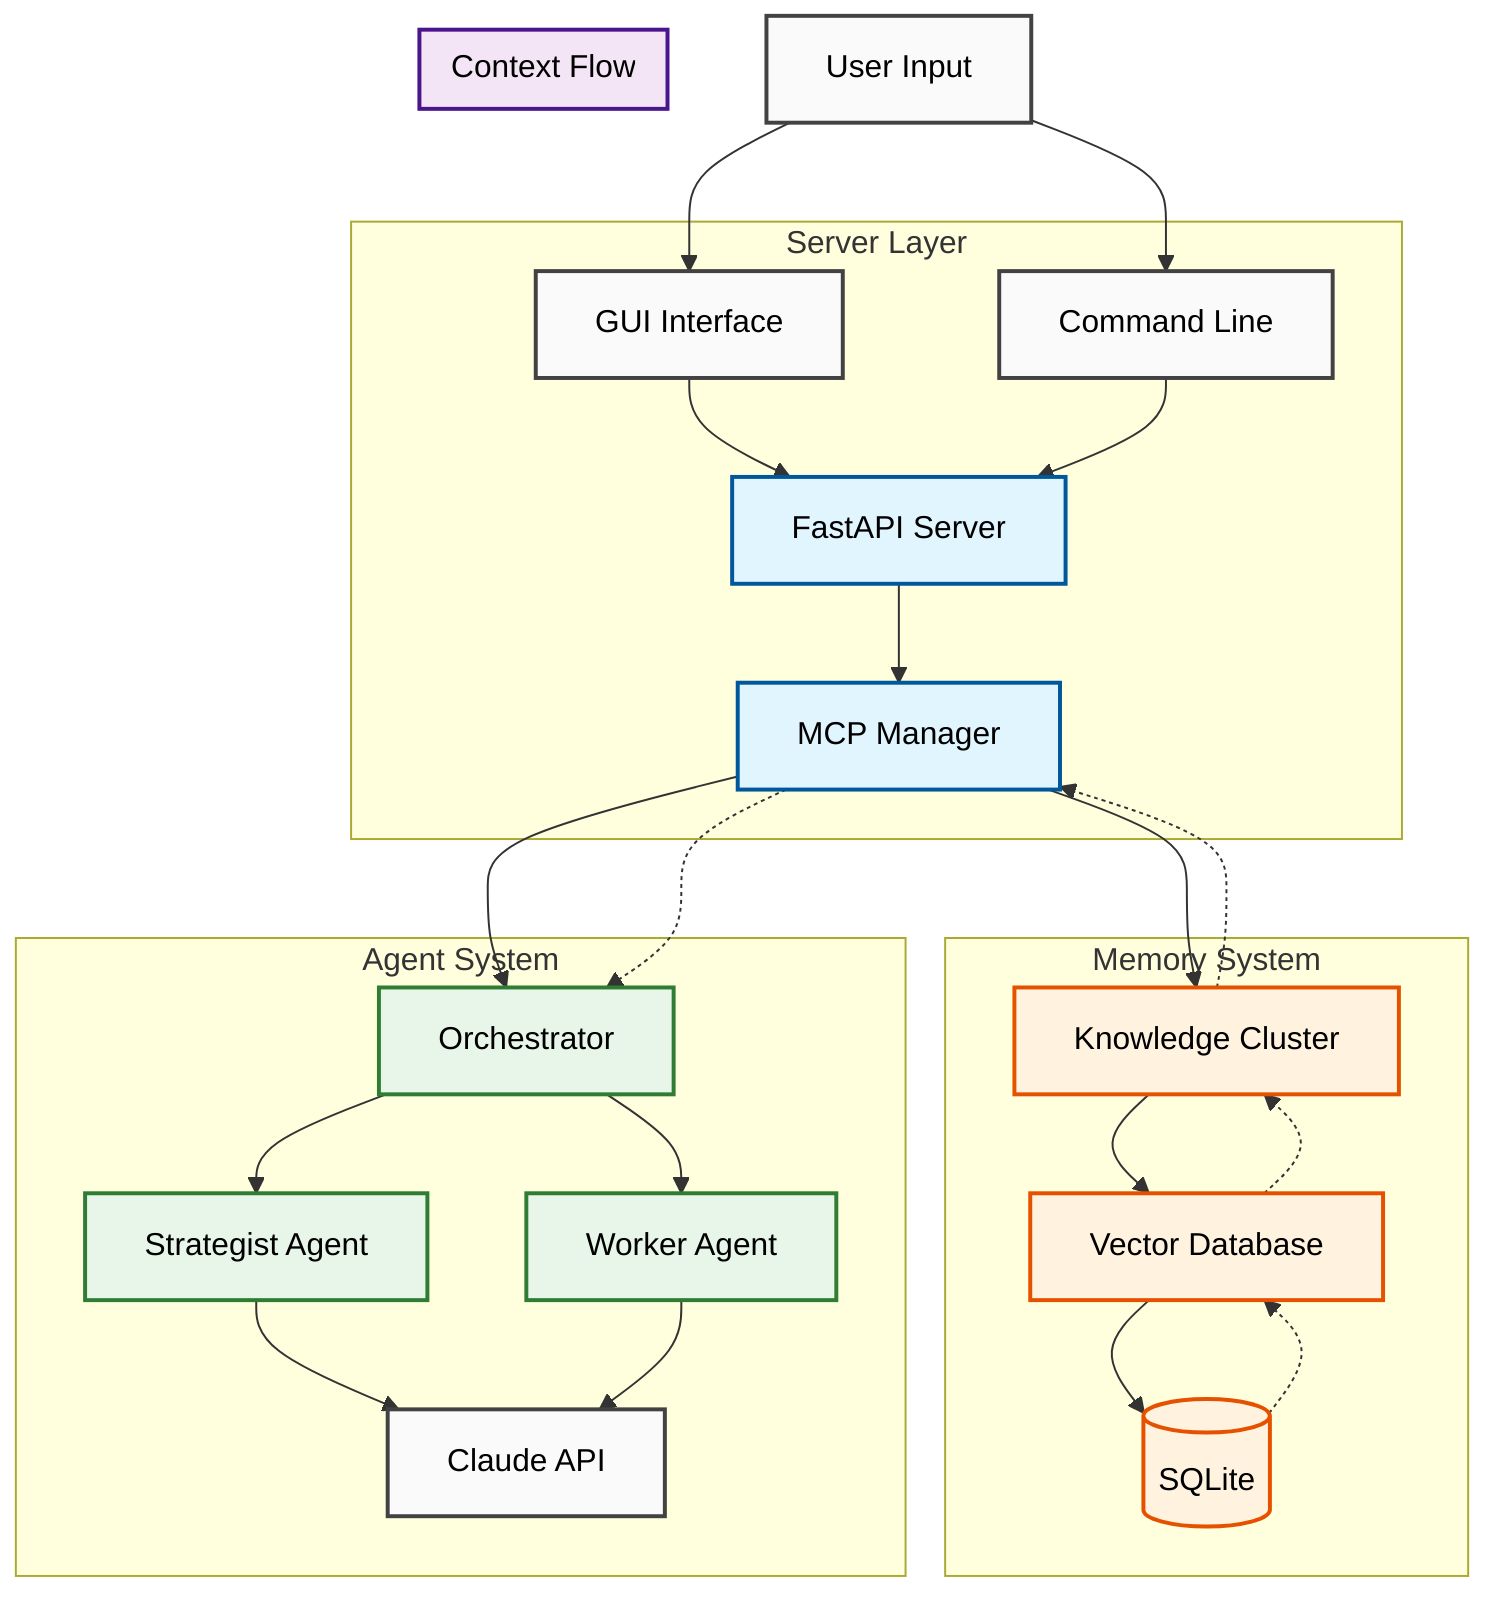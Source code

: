 flowchart TD
    USER[User Input] --> GUI[GUI Interface]
    USER --> CLI[Command Line]
    
    subgraph SERVER[Server Layer]
        API[FastAPI Server] --> MCP[MCP Manager]
        GUI --> API
        CLI --> API
    end

    subgraph MEMORY[Memory System]
        MCP --> KC[Knowledge Cluster]
        KC --> VDB[Vector Database]
        VDB --> DB[(SQLite)]
    end

    subgraph AGENTS[Agent System]
        MCP --> ORCH[Orchestrator]
        ORCH --> SA[Strategist Agent]
        ORCH --> WA[Worker Agent]
        SA --> CLAUDE[Claude API]
        WA --> CLAUDE
    end

    subgraph CONTEXT[Context Flow]
        DB -.-> VDB
        VDB -.-> KC
        KC -.-> MCP
        MCP -.-> ORCH
    end

    classDef primary fill:#e1f5fe,stroke:#01579b,stroke-width:2px,color:#000000
    classDef memory fill:#fff3e0,stroke:#e65100,stroke-width:2px,color:#000000
    classDef agents fill:#e8f5e9,stroke:#2e7d32,stroke-width:2px,color:#000000
    classDef flow fill:#f3e5f5,stroke:#4a148c,stroke-width:2px,color:#000000
    classDef external fill:#fafafa,stroke:#424242,stroke-width:2px,color:#000000

    class USER,GUI,CLI external
    class API,MCP primary
    class KC,VDB,DB memory
    class ORCH,SA,WA agents
    class CLAUDE external
    class CONTEXT flow